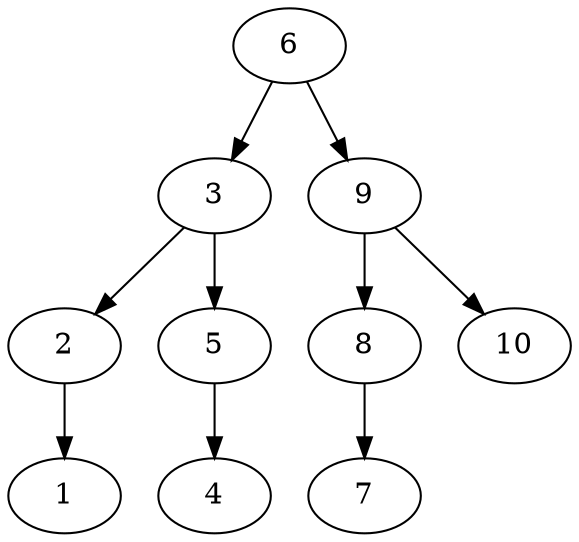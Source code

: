 digraph {
	6
	6 -> 3
	3
	3 -> 2
	2
	2 -> 1
	1
	3 -> 5
	5
	5 -> 4
	4
	6 -> 9
	9
	9 -> 8
	8
	8 -> 7
	7
	9 -> 10
	10
}
